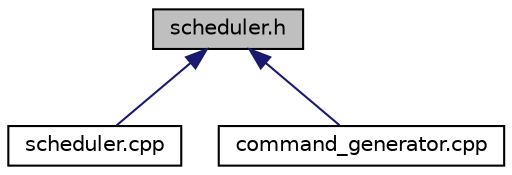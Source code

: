 digraph "scheduler.h"
{
 // INTERACTIVE_SVG=YES
  edge [fontname="Helvetica",fontsize="10",labelfontname="Helvetica",labelfontsize="10"];
  node [fontname="Helvetica",fontsize="10",shape=record];
  Node64 [label="scheduler.h",height=0.2,width=0.4,color="black", fillcolor="grey75", style="filled", fontcolor="black"];
  Node64 -> Node65 [dir="back",color="midnightblue",fontsize="10",style="solid",fontname="Helvetica"];
  Node65 [label="scheduler.cpp",height=0.2,width=0.4,color="black", fillcolor="white", style="filled",URL="$scheduler_8cpp.html",tooltip="Agent support functions. "];
  Node64 -> Node66 [dir="back",color="midnightblue",fontsize="10",style="solid",fontname="Helvetica"];
  Node66 [label="command_generator.cpp",height=0.2,width=0.4,color="black", fillcolor="white", style="filled",URL="$command__generator_8cpp.html"];
}
